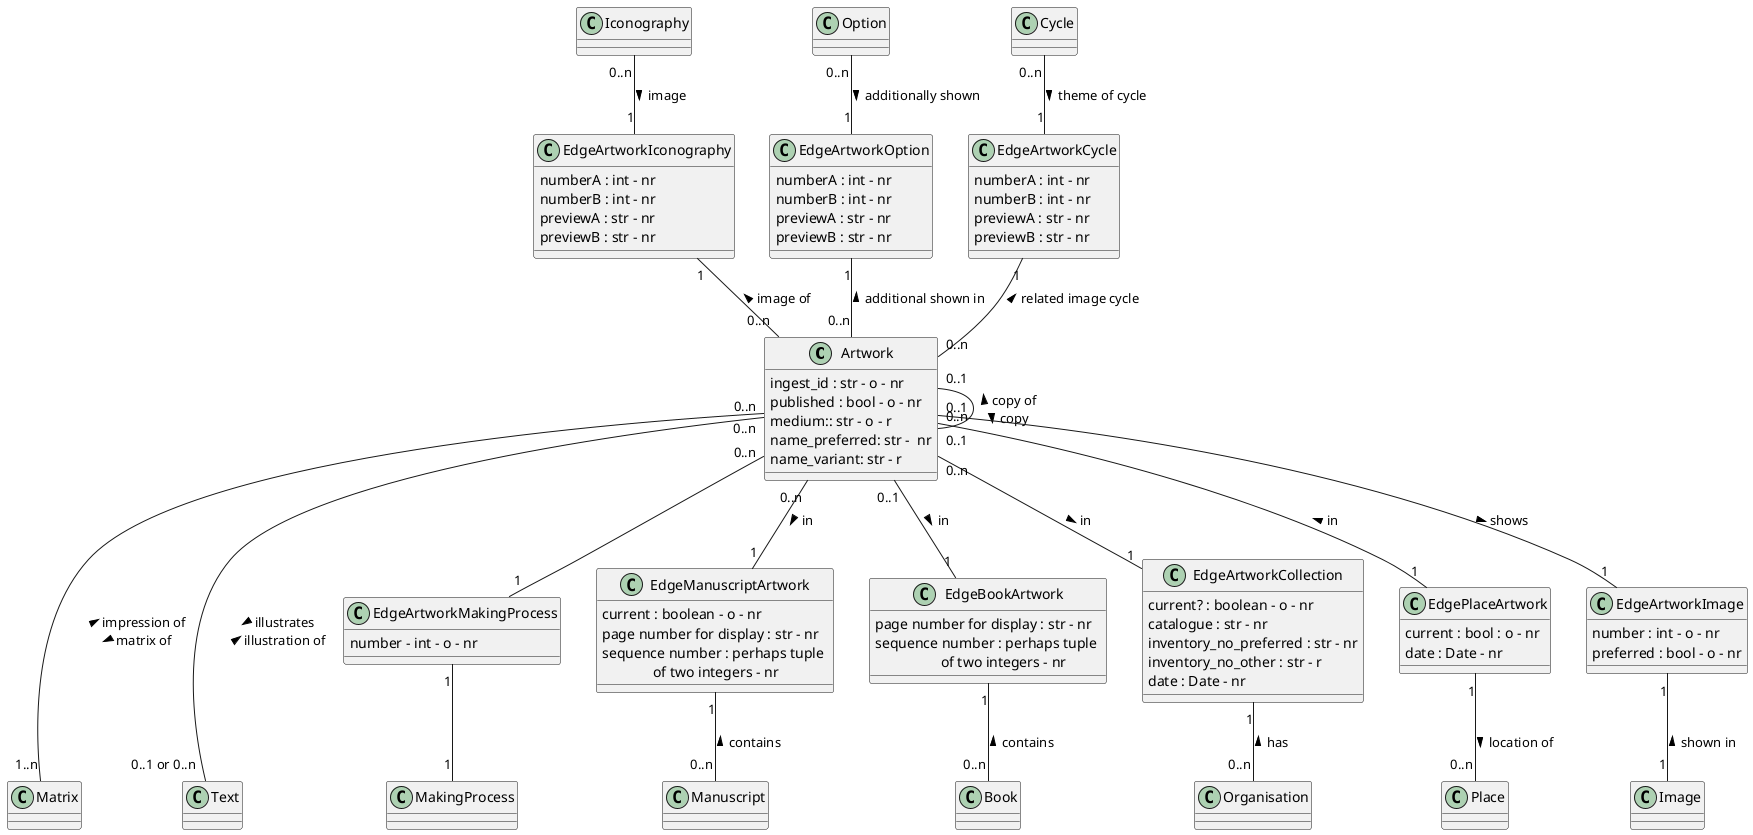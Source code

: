 @startuml
Class Artwork
Artwork : ingest_id : str - o - nr
Artwork : published : bool - o - nr
Artwork : medium:: str - o - r
Artwork : name_preferred: str -  nr 
Artwork : name_variant: str - r



class MakingProcess

class Matrix

class Manuscript

class Book

class Place

class Organisation

class Text

class Iconography

class Option

class Cycle

class Image

class EdgeArtworkMakingProcess
EdgeArtworkMakingProcess : number - int - o - nr

class EdgeManuscriptArtwork
EdgeManuscriptArtwork : current : boolean - o - nr
EdgeManuscriptArtwork : page number for display : str - nr
EdgeManuscriptArtwork : sequence number : perhaps tuple \n              of two integers - nr

class EdgeBookArtwork
EdgeBookArtwork : page number for display : str - nr
EdgeBookArtwork : sequence number : perhaps tuple \n                  of two integers - nr

class EdgeArtworkCollection
EdgeArtworkCollection : current? : boolean - o - nr
EdgeArtworkCollection : catalogue : str - nr
EdgeArtworkCollection : inventory_no_preferred : str - nr
EdgeArtworkCollection : inventory_no_other : str - r
EdgeArtworkCollection : date : Date - nr

class EdgePlaceArtwork
EdgePlaceArtwork : current : bool : o - nr
EdgePlaceArtwork : date : Date - nr

class EdgeArtworkIconography
EdgeArtworkIconography : numberA : int - nr
EdgeArtworkIconography : numberB : int - nr
EdgeArtworkIconography : previewA : str - nr
EdgeArtworkIconography : previewB : str - nr

class EdgeArtworkOption
EdgeArtworkOption : numberA : int - nr
EdgeArtworkOption : numberB : int - nr
EdgeArtworkOption : previewA : str - nr
EdgeArtworkOption : previewB : str - nr

class EdgeArtworkCycle
EdgeArtworkCycle : numberA : int - nr
EdgeArtworkCycle : numberB : int - nr
EdgeArtworkCycle : previewA : str - nr
EdgeArtworkCycle : previewB : str - nr

class EdgeArtworkImage
EdgeArtworkImage : number : int - o - nr
EdgeArtworkImage : preferred : bool - o - nr

Iconography "0..n" -- "1" EdgeArtworkIconography : image >
EdgeArtworkIconography "1" -- "0..n" Artwork : image of <

Option "0..n" -- "1" EdgeArtworkOption : additionally shown >
EdgeArtworkOption "1" -- "0..n" Artwork : additional shown in <

Cycle "0..n" -- "1" EdgeArtworkCycle : theme of cycle >
EdgeArtworkCycle "1" -- "0..n" Artwork : related image cycle <

Artwork "0..n" -- "1" EdgeArtworkMakingProcess
EdgeArtworkMakingProcess "1" -- "1" MakingProcess

Artwork "0..n" --- "1..n" Matrix : < impression of \n matrix of >

Artwork "0..n" -- "1" EdgePlaceArtwork : < in
EdgePlaceArtwork  "1" -- "0..n" Place :  location of  >

Artwork "0..n" -- "1" EdgeArtworkCollection : in >
EdgeArtworkCollection "1" -- "0..n" Organisation : has  <

Artwork "0..n" -- "1" EdgeManuscriptArtwork : in > 
EdgeManuscriptArtwork "1" -- "0..n" Manuscript : contains <

Artwork "0..1" -- "1" EdgeBookArtwork : in > 
EdgeBookArtwork "1" -- "0..n" Book : contains <

Artwork "0..n" --- "0..1 or 0..n" Text : > illustrates \n illustration of <

Artwork "0..1" -- "0..1" Artwork : < copy of \n copy >

Artwork "0..1" -- "1" EdgeArtworkImage : > shows 
EdgeArtworkImage "1" -- "1" Image : < shown in



@enduml

